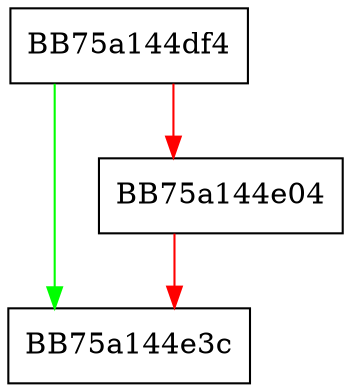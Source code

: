 digraph clear {
  node [shape="box"];
  graph [splines=ortho];
  BB75a144df4 -> BB75a144e3c [color="green"];
  BB75a144df4 -> BB75a144e04 [color="red"];
  BB75a144e04 -> BB75a144e3c [color="red"];
}
